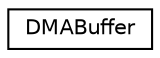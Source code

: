 digraph "Graphical Class Hierarchy"
{
  edge [fontname="Helvetica",fontsize="10",labelfontname="Helvetica",labelfontsize="10"];
  node [fontname="Helvetica",fontsize="10",shape=record];
  rankdir="LR";
  Node0 [label="DMABuffer",height=0.2,width=0.4,color="black", fillcolor="white", style="filled",URL="$class_d_m_a_buffer.html"];
}
